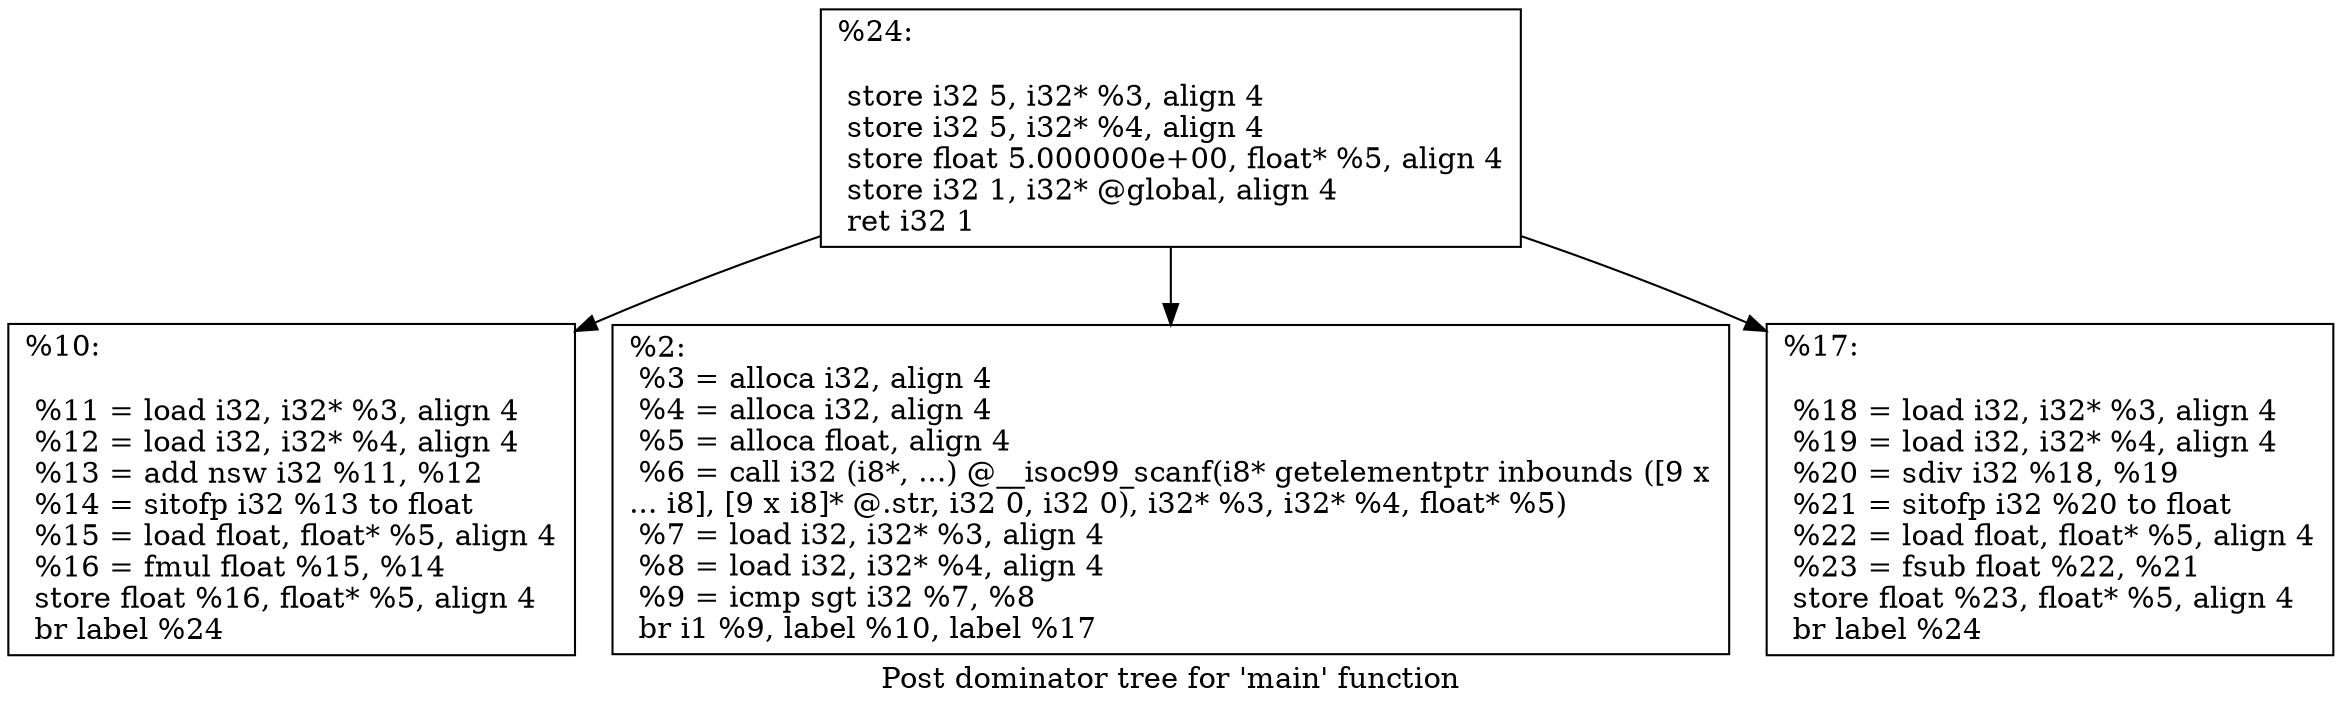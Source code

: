 digraph "Post dominator tree for 'main' function" {
	label="Post dominator tree for 'main' function";

	Node0x7fffc2566eb0 [shape=record,label="{%24:\l\l  store i32 5, i32* %3, align 4\l  store i32 5, i32* %4, align 4\l  store float 5.000000e+00, float* %5, align 4\l  store i32 1, i32* @global, align 4\l  ret i32 1\l}"];
	Node0x7fffc2566eb0 -> Node0x7fffc2566f30;
	Node0x7fffc2566eb0 -> Node0x7fffc2566ef0;
	Node0x7fffc2566eb0 -> Node0x7fffc2566e70;
	Node0x7fffc2566f30 [shape=record,label="{%10:\l\l  %11 = load i32, i32* %3, align 4\l  %12 = load i32, i32* %4, align 4\l  %13 = add nsw i32 %11, %12\l  %14 = sitofp i32 %13 to float\l  %15 = load float, float* %5, align 4\l  %16 = fmul float %15, %14\l  store float %16, float* %5, align 4\l  br label %24\l}"];
	Node0x7fffc2566ef0 [shape=record,label="{%2:\l  %3 = alloca i32, align 4\l  %4 = alloca i32, align 4\l  %5 = alloca float, align 4\l  %6 = call i32 (i8*, ...) @__isoc99_scanf(i8* getelementptr inbounds ([9 x\l... i8], [9 x i8]* @.str, i32 0, i32 0), i32* %3, i32* %4, float* %5)\l  %7 = load i32, i32* %3, align 4\l  %8 = load i32, i32* %4, align 4\l  %9 = icmp sgt i32 %7, %8\l  br i1 %9, label %10, label %17\l}"];
	Node0x7fffc2566e70 [shape=record,label="{%17:\l\l  %18 = load i32, i32* %3, align 4\l  %19 = load i32, i32* %4, align 4\l  %20 = sdiv i32 %18, %19\l  %21 = sitofp i32 %20 to float\l  %22 = load float, float* %5, align 4\l  %23 = fsub float %22, %21\l  store float %23, float* %5, align 4\l  br label %24\l}"];
}
